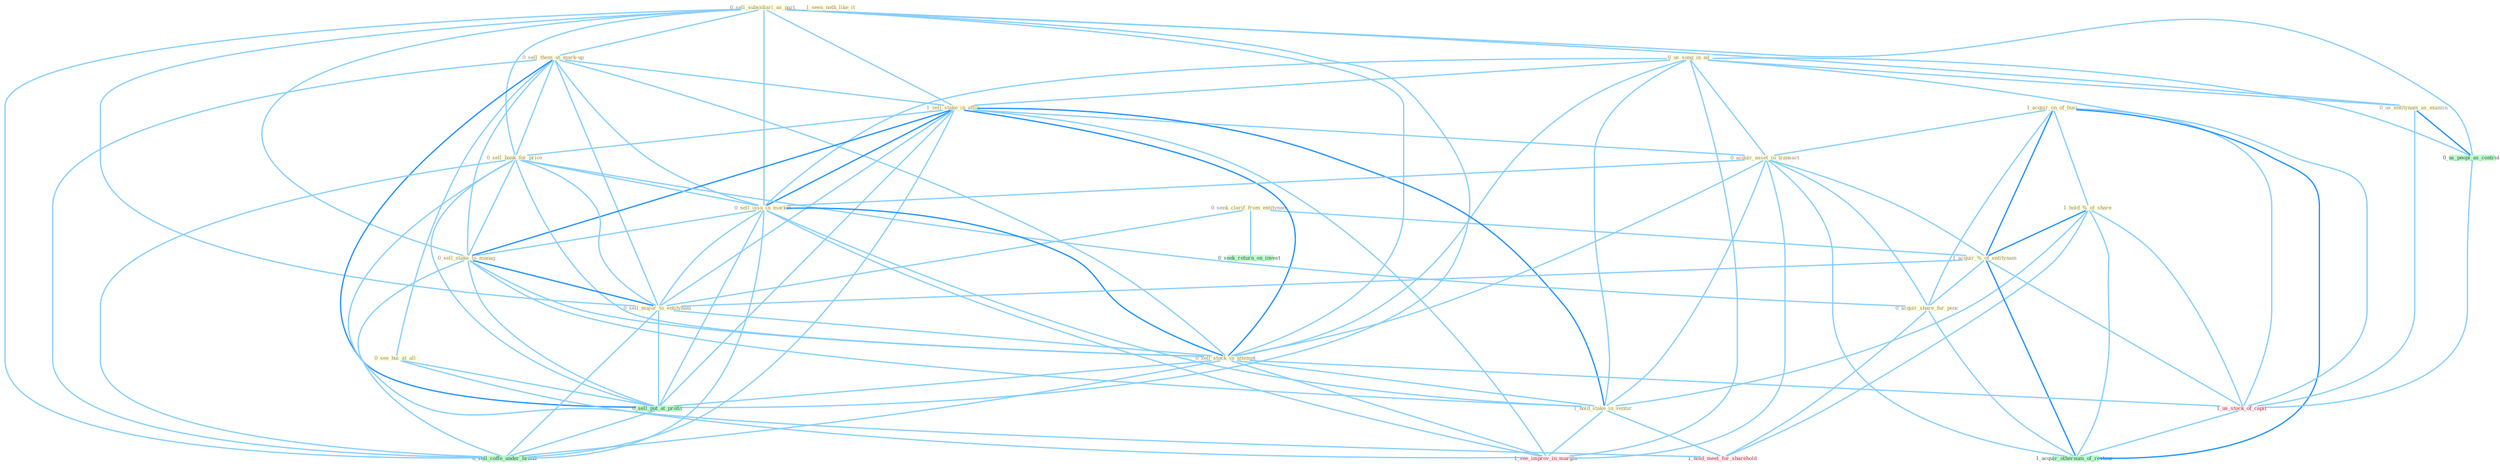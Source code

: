 Graph G{ 
    node
    [shape=polygon,style=filled,width=.5,height=.06,color="#BDFCC9",fixedsize=true,fontsize=4,
    fontcolor="#2f4f4f"];
    {node
    [color="#ffffe0", fontcolor="#8b7d6b"] "0_sell_subsidiari_as_part " "0_sell_them_at_mark-up " "1_acquir_on_of_busi " "0_us_song_in_ad " "1_hold_%_of_share " "0_seek_clarif_from_entitynam " "1_sell_stake_in_affili " "0_acquir_asset_in_transact " "0_sell_bank_for_price " "0_sell_issu_in_market " "0_us_entitynam_as_examin " "0_sell_stake_to_manag " "1_acquir_%_of_entitynam " "1_seen_noth_like_it " "0_acquir_share_for_penc " "0_sell_major_to_entitynam " "0_see_bui_at_all " "0_sell_stock_in_attempt " "1_hold_stake_in_ventur "}
{node [color="#fff0f5", fontcolor="#b22222"] "1_us_stock_of_capit " "1_see_improv_in_margin " "1_hold_meet_for_sharehold "}
edge [color="#B0E2FF"];

	"0_sell_subsidiari_as_part " -- "0_sell_them_at_mark-up " [w="1", color="#87cefa" ];
	"0_sell_subsidiari_as_part " -- "1_sell_stake_in_affili " [w="1", color="#87cefa" ];
	"0_sell_subsidiari_as_part " -- "0_sell_bank_for_price " [w="1", color="#87cefa" ];
	"0_sell_subsidiari_as_part " -- "0_sell_issu_in_market " [w="1", color="#87cefa" ];
	"0_sell_subsidiari_as_part " -- "0_us_entitynam_as_examin " [w="1", color="#87cefa" ];
	"0_sell_subsidiari_as_part " -- "0_sell_stake_to_manag " [w="1", color="#87cefa" ];
	"0_sell_subsidiari_as_part " -- "0_sell_major_to_entitynam " [w="1", color="#87cefa" ];
	"0_sell_subsidiari_as_part " -- "0_sell_stock_in_attempt " [w="1", color="#87cefa" ];
	"0_sell_subsidiari_as_part " -- "0_us_peopl_as_control " [w="1", color="#87cefa" ];
	"0_sell_subsidiari_as_part " -- "0_sell_put_at_profit " [w="1", color="#87cefa" ];
	"0_sell_subsidiari_as_part " -- "0_sell_coffe_under_brand " [w="1", color="#87cefa" ];
	"0_sell_them_at_mark-up " -- "1_sell_stake_in_affili " [w="1", color="#87cefa" ];
	"0_sell_them_at_mark-up " -- "0_sell_bank_for_price " [w="1", color="#87cefa" ];
	"0_sell_them_at_mark-up " -- "0_sell_issu_in_market " [w="1", color="#87cefa" ];
	"0_sell_them_at_mark-up " -- "0_sell_stake_to_manag " [w="1", color="#87cefa" ];
	"0_sell_them_at_mark-up " -- "0_sell_major_to_entitynam " [w="1", color="#87cefa" ];
	"0_sell_them_at_mark-up " -- "0_see_bui_at_all " [w="1", color="#87cefa" ];
	"0_sell_them_at_mark-up " -- "0_sell_stock_in_attempt " [w="1", color="#87cefa" ];
	"0_sell_them_at_mark-up " -- "0_sell_put_at_profit " [w="2", color="#1e90ff" , len=0.8];
	"0_sell_them_at_mark-up " -- "0_sell_coffe_under_brand " [w="1", color="#87cefa" ];
	"1_acquir_on_of_busi " -- "1_hold_%_of_share " [w="1", color="#87cefa" ];
	"1_acquir_on_of_busi " -- "0_acquir_asset_in_transact " [w="1", color="#87cefa" ];
	"1_acquir_on_of_busi " -- "1_acquir_%_of_entitynam " [w="2", color="#1e90ff" , len=0.8];
	"1_acquir_on_of_busi " -- "0_acquir_share_for_penc " [w="1", color="#87cefa" ];
	"1_acquir_on_of_busi " -- "1_us_stock_of_capit " [w="1", color="#87cefa" ];
	"1_acquir_on_of_busi " -- "1_acquir_othernum_of_restaur " [w="2", color="#1e90ff" , len=0.8];
	"0_us_song_in_ad " -- "1_sell_stake_in_affili " [w="1", color="#87cefa" ];
	"0_us_song_in_ad " -- "0_acquir_asset_in_transact " [w="1", color="#87cefa" ];
	"0_us_song_in_ad " -- "0_sell_issu_in_market " [w="1", color="#87cefa" ];
	"0_us_song_in_ad " -- "0_us_entitynam_as_examin " [w="1", color="#87cefa" ];
	"0_us_song_in_ad " -- "0_sell_stock_in_attempt " [w="1", color="#87cefa" ];
	"0_us_song_in_ad " -- "1_hold_stake_in_ventur " [w="1", color="#87cefa" ];
	"0_us_song_in_ad " -- "0_us_peopl_as_control " [w="1", color="#87cefa" ];
	"0_us_song_in_ad " -- "1_us_stock_of_capit " [w="1", color="#87cefa" ];
	"0_us_song_in_ad " -- "1_see_improv_in_margin " [w="1", color="#87cefa" ];
	"1_hold_%_of_share " -- "1_acquir_%_of_entitynam " [w="2", color="#1e90ff" , len=0.8];
	"1_hold_%_of_share " -- "1_hold_stake_in_ventur " [w="1", color="#87cefa" ];
	"1_hold_%_of_share " -- "1_us_stock_of_capit " [w="1", color="#87cefa" ];
	"1_hold_%_of_share " -- "1_hold_meet_for_sharehold " [w="1", color="#87cefa" ];
	"1_hold_%_of_share " -- "1_acquir_othernum_of_restaur " [w="1", color="#87cefa" ];
	"0_seek_clarif_from_entitynam " -- "1_acquir_%_of_entitynam " [w="1", color="#87cefa" ];
	"0_seek_clarif_from_entitynam " -- "0_sell_major_to_entitynam " [w="1", color="#87cefa" ];
	"0_seek_clarif_from_entitynam " -- "0_seek_return_on_invest " [w="1", color="#87cefa" ];
	"1_sell_stake_in_affili " -- "0_acquir_asset_in_transact " [w="1", color="#87cefa" ];
	"1_sell_stake_in_affili " -- "0_sell_bank_for_price " [w="1", color="#87cefa" ];
	"1_sell_stake_in_affili " -- "0_sell_issu_in_market " [w="2", color="#1e90ff" , len=0.8];
	"1_sell_stake_in_affili " -- "0_sell_stake_to_manag " [w="2", color="#1e90ff" , len=0.8];
	"1_sell_stake_in_affili " -- "0_sell_major_to_entitynam " [w="1", color="#87cefa" ];
	"1_sell_stake_in_affili " -- "0_sell_stock_in_attempt " [w="2", color="#1e90ff" , len=0.8];
	"1_sell_stake_in_affili " -- "1_hold_stake_in_ventur " [w="2", color="#1e90ff" , len=0.8];
	"1_sell_stake_in_affili " -- "0_sell_put_at_profit " [w="1", color="#87cefa" ];
	"1_sell_stake_in_affili " -- "1_see_improv_in_margin " [w="1", color="#87cefa" ];
	"1_sell_stake_in_affili " -- "0_sell_coffe_under_brand " [w="1", color="#87cefa" ];
	"0_acquir_asset_in_transact " -- "0_sell_issu_in_market " [w="1", color="#87cefa" ];
	"0_acquir_asset_in_transact " -- "1_acquir_%_of_entitynam " [w="1", color="#87cefa" ];
	"0_acquir_asset_in_transact " -- "0_acquir_share_for_penc " [w="1", color="#87cefa" ];
	"0_acquir_asset_in_transact " -- "0_sell_stock_in_attempt " [w="1", color="#87cefa" ];
	"0_acquir_asset_in_transact " -- "1_hold_stake_in_ventur " [w="1", color="#87cefa" ];
	"0_acquir_asset_in_transact " -- "1_see_improv_in_margin " [w="1", color="#87cefa" ];
	"0_acquir_asset_in_transact " -- "1_acquir_othernum_of_restaur " [w="1", color="#87cefa" ];
	"0_sell_bank_for_price " -- "0_sell_issu_in_market " [w="1", color="#87cefa" ];
	"0_sell_bank_for_price " -- "0_sell_stake_to_manag " [w="1", color="#87cefa" ];
	"0_sell_bank_for_price " -- "0_acquir_share_for_penc " [w="1", color="#87cefa" ];
	"0_sell_bank_for_price " -- "0_sell_major_to_entitynam " [w="1", color="#87cefa" ];
	"0_sell_bank_for_price " -- "0_sell_stock_in_attempt " [w="1", color="#87cefa" ];
	"0_sell_bank_for_price " -- "0_sell_put_at_profit " [w="1", color="#87cefa" ];
	"0_sell_bank_for_price " -- "0_sell_coffe_under_brand " [w="1", color="#87cefa" ];
	"0_sell_bank_for_price " -- "1_hold_meet_for_sharehold " [w="1", color="#87cefa" ];
	"0_sell_issu_in_market " -- "0_sell_stake_to_manag " [w="1", color="#87cefa" ];
	"0_sell_issu_in_market " -- "0_sell_major_to_entitynam " [w="1", color="#87cefa" ];
	"0_sell_issu_in_market " -- "0_sell_stock_in_attempt " [w="2", color="#1e90ff" , len=0.8];
	"0_sell_issu_in_market " -- "1_hold_stake_in_ventur " [w="1", color="#87cefa" ];
	"0_sell_issu_in_market " -- "0_sell_put_at_profit " [w="1", color="#87cefa" ];
	"0_sell_issu_in_market " -- "1_see_improv_in_margin " [w="1", color="#87cefa" ];
	"0_sell_issu_in_market " -- "0_sell_coffe_under_brand " [w="1", color="#87cefa" ];
	"0_us_entitynam_as_examin " -- "0_us_peopl_as_control " [w="2", color="#1e90ff" , len=0.8];
	"0_us_entitynam_as_examin " -- "1_us_stock_of_capit " [w="1", color="#87cefa" ];
	"0_sell_stake_to_manag " -- "0_sell_major_to_entitynam " [w="2", color="#1e90ff" , len=0.8];
	"0_sell_stake_to_manag " -- "0_sell_stock_in_attempt " [w="1", color="#87cefa" ];
	"0_sell_stake_to_manag " -- "1_hold_stake_in_ventur " [w="1", color="#87cefa" ];
	"0_sell_stake_to_manag " -- "0_sell_put_at_profit " [w="1", color="#87cefa" ];
	"0_sell_stake_to_manag " -- "0_sell_coffe_under_brand " [w="1", color="#87cefa" ];
	"1_acquir_%_of_entitynam " -- "0_acquir_share_for_penc " [w="1", color="#87cefa" ];
	"1_acquir_%_of_entitynam " -- "0_sell_major_to_entitynam " [w="1", color="#87cefa" ];
	"1_acquir_%_of_entitynam " -- "1_us_stock_of_capit " [w="1", color="#87cefa" ];
	"1_acquir_%_of_entitynam " -- "1_acquir_othernum_of_restaur " [w="2", color="#1e90ff" , len=0.8];
	"0_acquir_share_for_penc " -- "1_hold_meet_for_sharehold " [w="1", color="#87cefa" ];
	"0_acquir_share_for_penc " -- "1_acquir_othernum_of_restaur " [w="1", color="#87cefa" ];
	"0_sell_major_to_entitynam " -- "0_sell_stock_in_attempt " [w="1", color="#87cefa" ];
	"0_sell_major_to_entitynam " -- "0_sell_put_at_profit " [w="1", color="#87cefa" ];
	"0_sell_major_to_entitynam " -- "0_sell_coffe_under_brand " [w="1", color="#87cefa" ];
	"0_see_bui_at_all " -- "0_sell_put_at_profit " [w="1", color="#87cefa" ];
	"0_see_bui_at_all " -- "1_see_improv_in_margin " [w="1", color="#87cefa" ];
	"0_sell_stock_in_attempt " -- "1_hold_stake_in_ventur " [w="1", color="#87cefa" ];
	"0_sell_stock_in_attempt " -- "0_sell_put_at_profit " [w="1", color="#87cefa" ];
	"0_sell_stock_in_attempt " -- "1_us_stock_of_capit " [w="1", color="#87cefa" ];
	"0_sell_stock_in_attempt " -- "1_see_improv_in_margin " [w="1", color="#87cefa" ];
	"0_sell_stock_in_attempt " -- "0_sell_coffe_under_brand " [w="1", color="#87cefa" ];
	"1_hold_stake_in_ventur " -- "1_see_improv_in_margin " [w="1", color="#87cefa" ];
	"1_hold_stake_in_ventur " -- "1_hold_meet_for_sharehold " [w="1", color="#87cefa" ];
	"0_us_peopl_as_control " -- "1_us_stock_of_capit " [w="1", color="#87cefa" ];
	"0_sell_put_at_profit " -- "0_sell_coffe_under_brand " [w="1", color="#87cefa" ];
	"1_us_stock_of_capit " -- "1_acquir_othernum_of_restaur " [w="1", color="#87cefa" ];
}